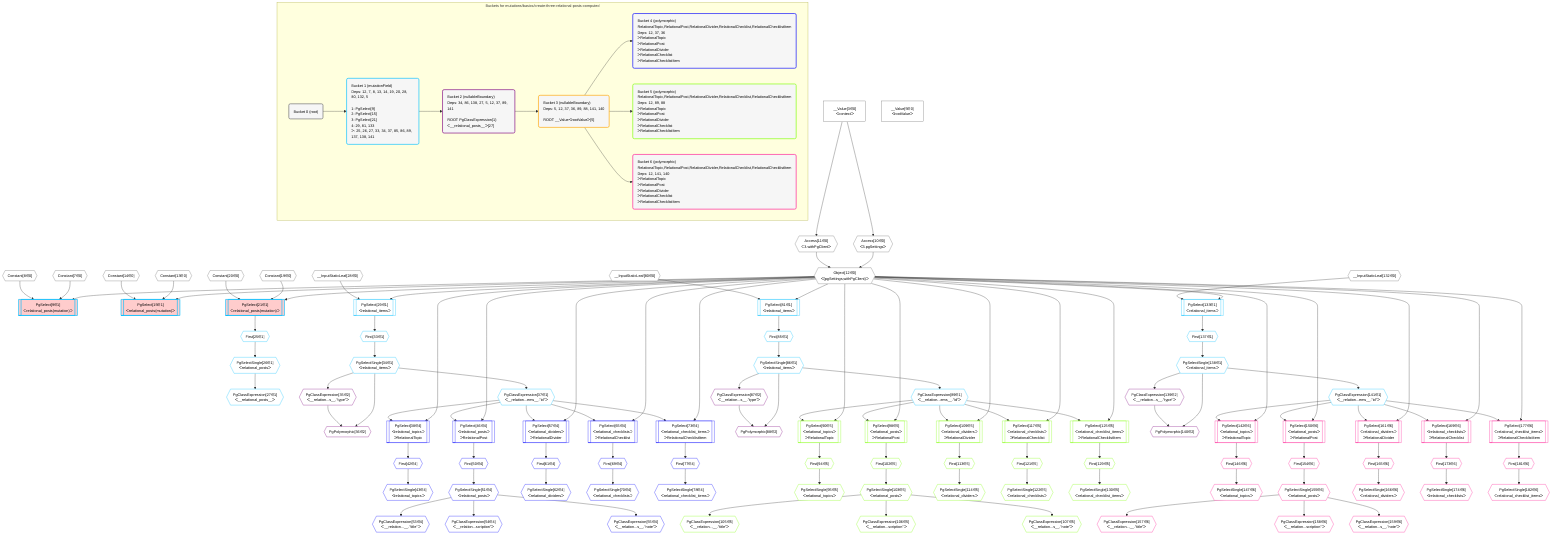 %%{init: {'themeVariables': { 'fontSize': '12px'}}}%%
graph TD
    classDef path fill:#eee,stroke:#000,color:#000
    classDef plan fill:#fff,stroke-width:1px,color:#000
    classDef itemplan fill:#fff,stroke-width:2px,color:#000
    classDef unbatchedplan fill:#dff,stroke-width:1px,color:#000
    classDef sideeffectplan fill:#fcc,stroke-width:2px,color:#000
    classDef bucket fill:#f6f6f6,color:#000,stroke-width:2px,text-align:left


    %% define steps
    __Value3["__Value[3∈0]<br />ᐸcontextᐳ"]:::plan
    __Value5["__Value[5∈0]<br />ᐸrootValueᐳ"]:::plan
    Constant7{{"Constant[7∈0]"}}:::plan
    Constant8{{"Constant[8∈0]"}}:::plan
    Access10{{"Access[10∈0]<br />ᐸ3.pgSettingsᐳ"}}:::plan
    Access11{{"Access[11∈0]<br />ᐸ3.withPgClientᐳ"}}:::plan
    Object12{{"Object[12∈0]<br />ᐸ{pgSettings,withPgClient}ᐳ"}}:::plan
    PgSelect9[["PgSelect[9∈1]<br />ᐸrelational_posts(mutation)ᐳ"]]:::sideeffectplan
    Constant13{{"Constant[13∈0]"}}:::plan
    Constant14{{"Constant[14∈0]"}}:::plan
    PgSelect15[["PgSelect[15∈1]<br />ᐸrelational_posts(mutation)ᐳ"]]:::sideeffectplan
    Constant19{{"Constant[19∈0]"}}:::plan
    Constant20{{"Constant[20∈0]"}}:::plan
    PgSelect21[["PgSelect[21∈1]<br />ᐸrelational_posts(mutation)ᐳ"]]:::sideeffectplan
    First25{{"First[25∈1]"}}:::plan
    PgSelectSingle26{{"PgSelectSingle[26∈1]<br />ᐸrelational_postsᐳ"}}:::plan
    PgClassExpression27{{"PgClassExpression[27∈1]<br />ᐸ__relational_posts__ᐳ"}}:::plan
    __InputStaticLeaf28{{"__InputStaticLeaf[28∈0]"}}:::plan
    PgSelect29[["PgSelect[29∈1]<br />ᐸrelational_itemsᐳ"]]:::plan
    First33{{"First[33∈1]"}}:::plan
    PgSelectSingle34{{"PgSelectSingle[34∈1]<br />ᐸrelational_itemsᐳ"}}:::plan
    PgClassExpression35{{"PgClassExpression[35∈2]<br />ᐸ__relation...s__.”type”ᐳ"}}:::plan
    PgPolymorphic36{{"PgPolymorphic[36∈2]"}}:::plan
    PgClassExpression37{{"PgClassExpression[37∈1]<br />ᐸ__relation...ems__.”id”ᐳ"}}:::plan
    PgSelect38[["PgSelect[38∈4]<br />ᐸrelational_topicsᐳ<br />ᐳRelationalTopic"]]:::plan
    First42{{"First[42∈4]"}}:::plan
    PgSelectSingle43{{"PgSelectSingle[43∈4]<br />ᐸrelational_topicsᐳ"}}:::plan
    PgSelect46[["PgSelect[46∈4]<br />ᐸrelational_postsᐳ<br />ᐳRelationalPost"]]:::plan
    First50{{"First[50∈4]"}}:::plan
    PgSelectSingle51{{"PgSelectSingle[51∈4]<br />ᐸrelational_postsᐳ"}}:::plan
    PgClassExpression53{{"PgClassExpression[53∈4]<br />ᐸ__relation...__.”title”ᐳ"}}:::plan
    PgClassExpression54{{"PgClassExpression[54∈4]<br />ᐸ__relation...scription”ᐳ"}}:::plan
    PgClassExpression55{{"PgClassExpression[55∈4]<br />ᐸ__relation...s__.”note”ᐳ"}}:::plan
    PgSelect57[["PgSelect[57∈4]<br />ᐸrelational_dividersᐳ<br />ᐳRelationalDivider"]]:::plan
    First61{{"First[61∈4]"}}:::plan
    PgSelectSingle62{{"PgSelectSingle[62∈4]<br />ᐸrelational_dividersᐳ"}}:::plan
    PgSelect65[["PgSelect[65∈4]<br />ᐸrelational_checklistsᐳ<br />ᐳRelationalChecklist"]]:::plan
    First69{{"First[69∈4]"}}:::plan
    PgSelectSingle70{{"PgSelectSingle[70∈4]<br />ᐸrelational_checklistsᐳ"}}:::plan
    PgSelect73[["PgSelect[73∈4]<br />ᐸrelational_checklist_itemsᐳ<br />ᐳRelationalChecklistItem"]]:::plan
    First77{{"First[77∈4]"}}:::plan
    PgSelectSingle78{{"PgSelectSingle[78∈4]<br />ᐸrelational_checklist_itemsᐳ"}}:::plan
    __InputStaticLeaf80{{"__InputStaticLeaf[80∈0]"}}:::plan
    PgSelect81[["PgSelect[81∈1]<br />ᐸrelational_itemsᐳ"]]:::plan
    First85{{"First[85∈1]"}}:::plan
    PgSelectSingle86{{"PgSelectSingle[86∈1]<br />ᐸrelational_itemsᐳ"}}:::plan
    PgClassExpression87{{"PgClassExpression[87∈2]<br />ᐸ__relation...s__.”type”ᐳ"}}:::plan
    PgPolymorphic88{{"PgPolymorphic[88∈2]"}}:::plan
    PgClassExpression89{{"PgClassExpression[89∈1]<br />ᐸ__relation...ems__.”id”ᐳ"}}:::plan
    PgSelect90[["PgSelect[90∈5]<br />ᐸrelational_topicsᐳ<br />ᐳRelationalTopic"]]:::plan
    First94{{"First[94∈5]"}}:::plan
    PgSelectSingle95{{"PgSelectSingle[95∈5]<br />ᐸrelational_topicsᐳ"}}:::plan
    PgSelect98[["PgSelect[98∈5]<br />ᐸrelational_postsᐳ<br />ᐳRelationalPost"]]:::plan
    First102{{"First[102∈5]"}}:::plan
    PgSelectSingle103{{"PgSelectSingle[103∈5]<br />ᐸrelational_postsᐳ"}}:::plan
    PgClassExpression105{{"PgClassExpression[105∈5]<br />ᐸ__relation...__.”title”ᐳ"}}:::plan
    PgClassExpression106{{"PgClassExpression[106∈5]<br />ᐸ__relation...scription”ᐳ"}}:::plan
    PgClassExpression107{{"PgClassExpression[107∈5]<br />ᐸ__relation...s__.”note”ᐳ"}}:::plan
    PgSelect109[["PgSelect[109∈5]<br />ᐸrelational_dividersᐳ<br />ᐳRelationalDivider"]]:::plan
    First113{{"First[113∈5]"}}:::plan
    PgSelectSingle114{{"PgSelectSingle[114∈5]<br />ᐸrelational_dividersᐳ"}}:::plan
    PgSelect117[["PgSelect[117∈5]<br />ᐸrelational_checklistsᐳ<br />ᐳRelationalChecklist"]]:::plan
    First121{{"First[121∈5]"}}:::plan
    PgSelectSingle122{{"PgSelectSingle[122∈5]<br />ᐸrelational_checklistsᐳ"}}:::plan
    PgSelect125[["PgSelect[125∈5]<br />ᐸrelational_checklist_itemsᐳ<br />ᐳRelationalChecklistItem"]]:::plan
    First129{{"First[129∈5]"}}:::plan
    PgSelectSingle130{{"PgSelectSingle[130∈5]<br />ᐸrelational_checklist_itemsᐳ"}}:::plan
    __InputStaticLeaf132{{"__InputStaticLeaf[132∈0]"}}:::plan
    PgSelect133[["PgSelect[133∈1]<br />ᐸrelational_itemsᐳ"]]:::plan
    First137{{"First[137∈1]"}}:::plan
    PgSelectSingle138{{"PgSelectSingle[138∈1]<br />ᐸrelational_itemsᐳ"}}:::plan
    PgClassExpression139{{"PgClassExpression[139∈2]<br />ᐸ__relation...s__.”type”ᐳ"}}:::plan
    PgPolymorphic140{{"PgPolymorphic[140∈2]"}}:::plan
    PgClassExpression141{{"PgClassExpression[141∈1]<br />ᐸ__relation...ems__.”id”ᐳ"}}:::plan
    PgSelect142[["PgSelect[142∈6]<br />ᐸrelational_topicsᐳ<br />ᐳRelationalTopic"]]:::plan
    First146{{"First[146∈6]"}}:::plan
    PgSelectSingle147{{"PgSelectSingle[147∈6]<br />ᐸrelational_topicsᐳ"}}:::plan
    PgSelect150[["PgSelect[150∈6]<br />ᐸrelational_postsᐳ<br />ᐳRelationalPost"]]:::plan
    First154{{"First[154∈6]"}}:::plan
    PgSelectSingle155{{"PgSelectSingle[155∈6]<br />ᐸrelational_postsᐳ"}}:::plan
    PgClassExpression157{{"PgClassExpression[157∈6]<br />ᐸ__relation...__.”title”ᐳ"}}:::plan
    PgClassExpression158{{"PgClassExpression[158∈6]<br />ᐸ__relation...scription”ᐳ"}}:::plan
    PgClassExpression159{{"PgClassExpression[159∈6]<br />ᐸ__relation...s__.”note”ᐳ"}}:::plan
    PgSelect161[["PgSelect[161∈6]<br />ᐸrelational_dividersᐳ<br />ᐳRelationalDivider"]]:::plan
    First165{{"First[165∈6]"}}:::plan
    PgSelectSingle166{{"PgSelectSingle[166∈6]<br />ᐸrelational_dividersᐳ"}}:::plan
    PgSelect169[["PgSelect[169∈6]<br />ᐸrelational_checklistsᐳ<br />ᐳRelationalChecklist"]]:::plan
    First173{{"First[173∈6]"}}:::plan
    PgSelectSingle174{{"PgSelectSingle[174∈6]<br />ᐸrelational_checklistsᐳ"}}:::plan
    PgSelect177[["PgSelect[177∈6]<br />ᐸrelational_checklist_itemsᐳ<br />ᐳRelationalChecklistItem"]]:::plan
    First181{{"First[181∈6]"}}:::plan
    PgSelectSingle182{{"PgSelectSingle[182∈6]<br />ᐸrelational_checklist_itemsᐳ"}}:::plan

    %% plan dependencies
    __Value3 --> Access10
    __Value3 --> Access11
    Access10 & Access11 --> Object12
    Object12 & Constant7 & Constant8 --> PgSelect9
    Object12 & Constant13 & Constant14 --> PgSelect15
    Object12 & Constant19 & Constant20 --> PgSelect21
    PgSelect21 --> First25
    First25 --> PgSelectSingle26
    PgSelectSingle26 --> PgClassExpression27
    Object12 & __InputStaticLeaf28 --> PgSelect29
    PgSelect29 --> First33
    First33 --> PgSelectSingle34
    PgSelectSingle34 --> PgClassExpression35
    PgSelectSingle34 & PgClassExpression35 --> PgPolymorphic36
    PgSelectSingle34 --> PgClassExpression37
    Object12 & PgClassExpression37 --> PgSelect38
    PgSelect38 --> First42
    First42 --> PgSelectSingle43
    Object12 & PgClassExpression37 --> PgSelect46
    PgSelect46 --> First50
    First50 --> PgSelectSingle51
    PgSelectSingle51 --> PgClassExpression53
    PgSelectSingle51 --> PgClassExpression54
    PgSelectSingle51 --> PgClassExpression55
    Object12 & PgClassExpression37 --> PgSelect57
    PgSelect57 --> First61
    First61 --> PgSelectSingle62
    Object12 & PgClassExpression37 --> PgSelect65
    PgSelect65 --> First69
    First69 --> PgSelectSingle70
    Object12 & PgClassExpression37 --> PgSelect73
    PgSelect73 --> First77
    First77 --> PgSelectSingle78
    Object12 & __InputStaticLeaf80 --> PgSelect81
    PgSelect81 --> First85
    First85 --> PgSelectSingle86
    PgSelectSingle86 --> PgClassExpression87
    PgSelectSingle86 & PgClassExpression87 --> PgPolymorphic88
    PgSelectSingle86 --> PgClassExpression89
    Object12 & PgClassExpression89 --> PgSelect90
    PgSelect90 --> First94
    First94 --> PgSelectSingle95
    Object12 & PgClassExpression89 --> PgSelect98
    PgSelect98 --> First102
    First102 --> PgSelectSingle103
    PgSelectSingle103 --> PgClassExpression105
    PgSelectSingle103 --> PgClassExpression106
    PgSelectSingle103 --> PgClassExpression107
    Object12 & PgClassExpression89 --> PgSelect109
    PgSelect109 --> First113
    First113 --> PgSelectSingle114
    Object12 & PgClassExpression89 --> PgSelect117
    PgSelect117 --> First121
    First121 --> PgSelectSingle122
    Object12 & PgClassExpression89 --> PgSelect125
    PgSelect125 --> First129
    First129 --> PgSelectSingle130
    Object12 & __InputStaticLeaf132 --> PgSelect133
    PgSelect133 --> First137
    First137 --> PgSelectSingle138
    PgSelectSingle138 --> PgClassExpression139
    PgSelectSingle138 & PgClassExpression139 --> PgPolymorphic140
    PgSelectSingle138 --> PgClassExpression141
    Object12 & PgClassExpression141 --> PgSelect142
    PgSelect142 --> First146
    First146 --> PgSelectSingle147
    Object12 & PgClassExpression141 --> PgSelect150
    PgSelect150 --> First154
    First154 --> PgSelectSingle155
    PgSelectSingle155 --> PgClassExpression157
    PgSelectSingle155 --> PgClassExpression158
    PgSelectSingle155 --> PgClassExpression159
    Object12 & PgClassExpression141 --> PgSelect161
    PgSelect161 --> First165
    First165 --> PgSelectSingle166
    Object12 & PgClassExpression141 --> PgSelect169
    PgSelect169 --> First173
    First173 --> PgSelectSingle174
    Object12 & PgClassExpression141 --> PgSelect177
    PgSelect177 --> First181
    First181 --> PgSelectSingle182

    subgraph "Buckets for mutations/basics/create-three-relational-posts-computed"
    Bucket0("Bucket 0 (root)"):::bucket
    classDef bucket0 stroke:#696969
    class Bucket0,__Value3,__Value5,Constant7,Constant8,Access10,Access11,Object12,Constant13,Constant14,Constant19,Constant20,__InputStaticLeaf28,__InputStaticLeaf80,__InputStaticLeaf132 bucket0
    Bucket1("Bucket 1 (mutationField)<br />Deps: 12, 7, 8, 13, 14, 19, 20, 28, 80, 132, 5<br /><br />1: PgSelect[9]<br />2: PgSelect[15]<br />3: PgSelect[21]<br />4: 29, 81, 133<br />ᐳ: 25, 26, 27, 33, 34, 37, 85, 86, 89, 137, 138, 141"):::bucket
    classDef bucket1 stroke:#00bfff
    class Bucket1,PgSelect9,PgSelect15,PgSelect21,First25,PgSelectSingle26,PgClassExpression27,PgSelect29,First33,PgSelectSingle34,PgClassExpression37,PgSelect81,First85,PgSelectSingle86,PgClassExpression89,PgSelect133,First137,PgSelectSingle138,PgClassExpression141 bucket1
    Bucket2("Bucket 2 (nullableBoundary)<br />Deps: 34, 86, 138, 27, 5, 12, 37, 89, 141<br /><br />ROOT PgClassExpression{1}ᐸ__relational_posts__ᐳ[27]"):::bucket
    classDef bucket2 stroke:#7f007f
    class Bucket2,PgClassExpression35,PgPolymorphic36,PgClassExpression87,PgPolymorphic88,PgClassExpression139,PgPolymorphic140 bucket2
    Bucket3("Bucket 3 (nullableBoundary)<br />Deps: 5, 12, 37, 36, 89, 88, 141, 140<br /><br />ROOT __ValueᐸrootValueᐳ[5]"):::bucket
    classDef bucket3 stroke:#ffa500
    class Bucket3 bucket3
    Bucket4("Bucket 4 (polymorphic)<br />RelationalTopic,RelationalPost,RelationalDivider,RelationalChecklist,RelationalChecklistItem<br />Deps: 12, 37, 36<br />ᐳRelationalTopic<br />ᐳRelationalPost<br />ᐳRelationalDivider<br />ᐳRelationalChecklist<br />ᐳRelationalChecklistItem"):::bucket
    classDef bucket4 stroke:#0000ff
    class Bucket4,PgSelect38,First42,PgSelectSingle43,PgSelect46,First50,PgSelectSingle51,PgClassExpression53,PgClassExpression54,PgClassExpression55,PgSelect57,First61,PgSelectSingle62,PgSelect65,First69,PgSelectSingle70,PgSelect73,First77,PgSelectSingle78 bucket4
    Bucket5("Bucket 5 (polymorphic)<br />RelationalTopic,RelationalPost,RelationalDivider,RelationalChecklist,RelationalChecklistItem<br />Deps: 12, 89, 88<br />ᐳRelationalTopic<br />ᐳRelationalPost<br />ᐳRelationalDivider<br />ᐳRelationalChecklist<br />ᐳRelationalChecklistItem"):::bucket
    classDef bucket5 stroke:#7fff00
    class Bucket5,PgSelect90,First94,PgSelectSingle95,PgSelect98,First102,PgSelectSingle103,PgClassExpression105,PgClassExpression106,PgClassExpression107,PgSelect109,First113,PgSelectSingle114,PgSelect117,First121,PgSelectSingle122,PgSelect125,First129,PgSelectSingle130 bucket5
    Bucket6("Bucket 6 (polymorphic)<br />RelationalTopic,RelationalPost,RelationalDivider,RelationalChecklist,RelationalChecklistItem<br />Deps: 12, 141, 140<br />ᐳRelationalTopic<br />ᐳRelationalPost<br />ᐳRelationalDivider<br />ᐳRelationalChecklist<br />ᐳRelationalChecklistItem"):::bucket
    classDef bucket6 stroke:#ff1493
    class Bucket6,PgSelect142,First146,PgSelectSingle147,PgSelect150,First154,PgSelectSingle155,PgClassExpression157,PgClassExpression158,PgClassExpression159,PgSelect161,First165,PgSelectSingle166,PgSelect169,First173,PgSelectSingle174,PgSelect177,First181,PgSelectSingle182 bucket6
    Bucket0 --> Bucket1
    Bucket1 --> Bucket2
    Bucket2 --> Bucket3
    Bucket3 --> Bucket4 & Bucket5 & Bucket6
    end